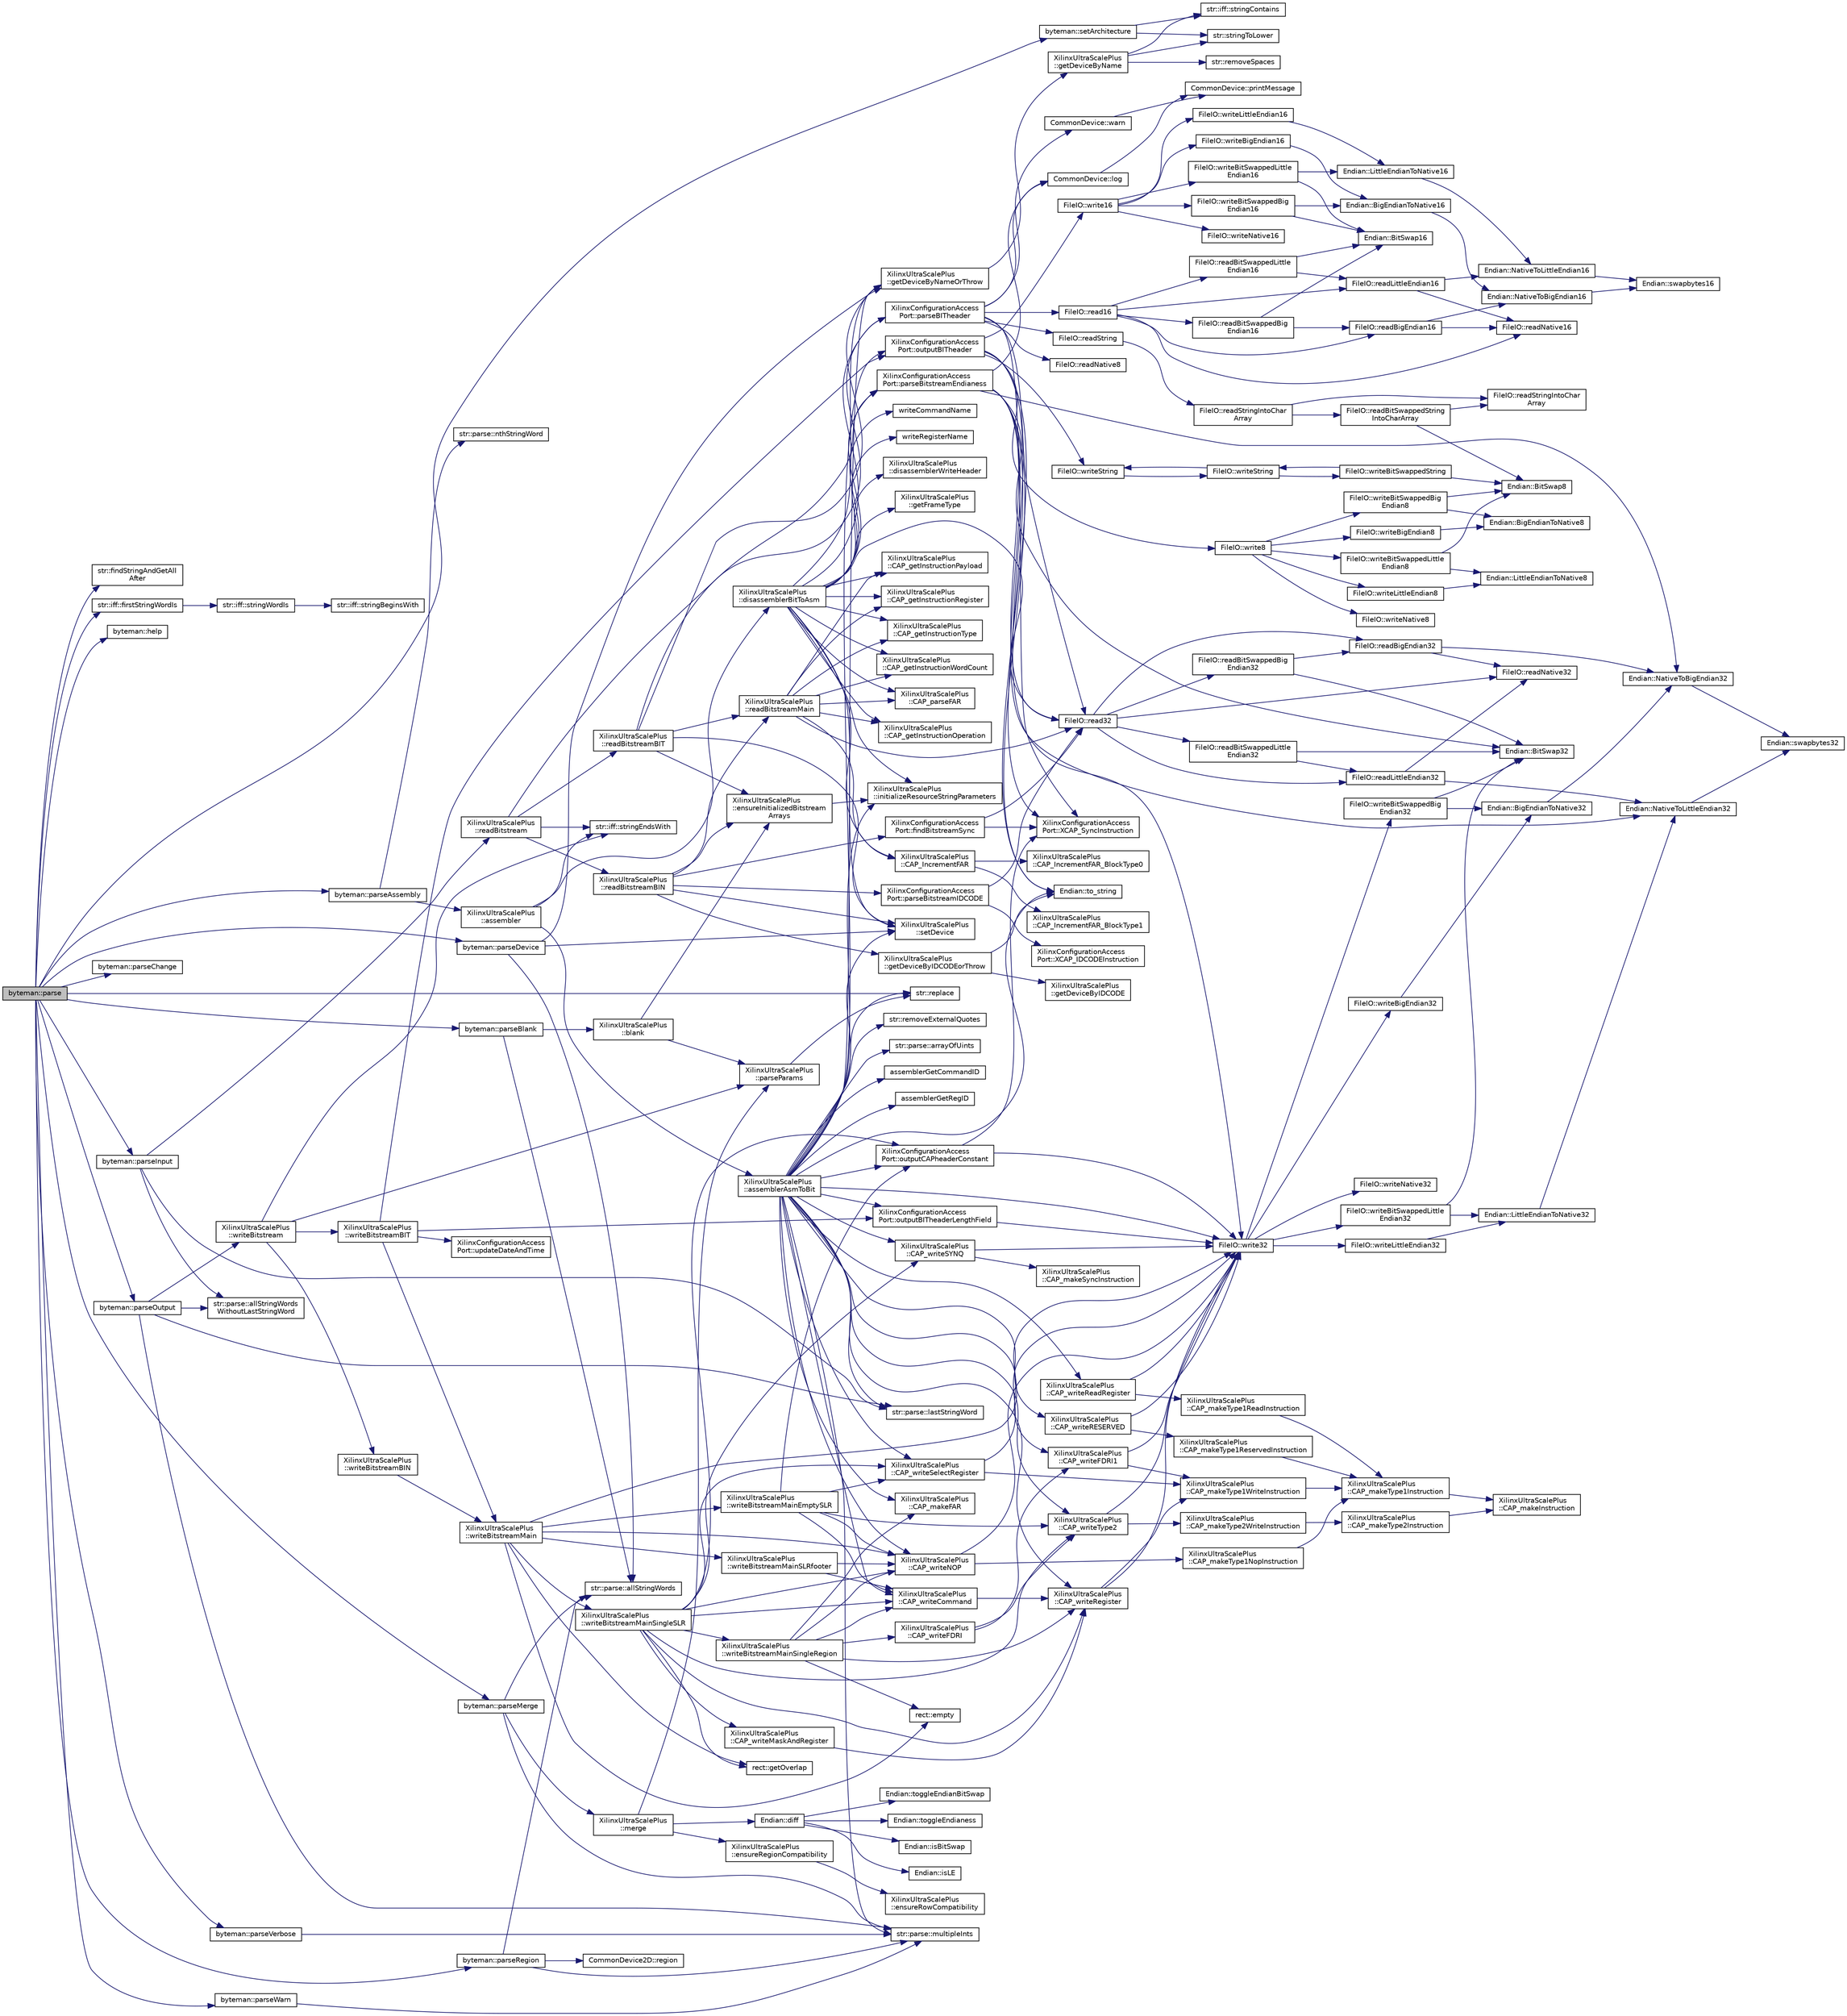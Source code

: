 digraph "byteman::parse"
{
 // INTERACTIVE_SVG=YES
 // LATEX_PDF_SIZE
  edge [fontname="Helvetica",fontsize="10",labelfontname="Helvetica",labelfontsize="10"];
  node [fontname="Helvetica",fontsize="10",shape=record];
  rankdir="LR";
  Node1 [label="byteman::parse",height=0.2,width=0.4,color="black", fillcolor="grey75", style="filled", fontcolor="black",tooltip=" "];
  Node1 -> Node2 [color="midnightblue",fontsize="10",style="solid",fontname="Helvetica"];
  Node2 [label="str::findStringAndGetAll\lAfter",height=0.2,width=0.4,color="black", fillcolor="white", style="filled",URL="$namespacestr.html#a664d127caf0e35994e01d38d9c0fc16c",tooltip="Finds string searchString inside checkedString and returns all to the right inside checkedString...."];
  Node1 -> Node3 [color="midnightblue",fontsize="10",style="solid",fontname="Helvetica"];
  Node3 [label="str::iff::firstStringWordIs",height=0.2,width=0.4,color="black", fillcolor="white", style="filled",URL="$namespacestr_1_1iff.html#a06c9e283ff14a39e32af47c1b1ca699b",tooltip="Returns true if string checkedString's first word matches fully any of strings nextString or restStri..."];
  Node3 -> Node4 [color="midnightblue",fontsize="10",style="solid",fontname="Helvetica"];
  Node4 [label="str::iff::stringWordIs",height=0.2,width=0.4,color="black", fillcolor="white", style="filled",URL="$namespacestr_1_1iff.html#ab3d5fdd04adcc9952bcf512260c06d8f",tooltip="Returns true if string checkedString matches fully any of strings nextString or restStrings."];
  Node4 -> Node5 [color="midnightblue",fontsize="10",style="solid",fontname="Helvetica"];
  Node5 [label="str::iff::stringBeginsWith",height=0.2,width=0.4,color="black", fillcolor="white", style="filled",URL="$namespacestr_1_1iff.html#a6d3613fc3d6e8d86b3041d6d225aa6b6",tooltip="Returns true if string checkedString's first characters match fully any of strings nextString or rest..."];
  Node1 -> Node6 [color="midnightblue",fontsize="10",style="solid",fontname="Helvetica"];
  Node6 [label="byteman::help",height=0.2,width=0.4,color="black", fillcolor="white", style="filled",URL="$classbyteman.html#aacff84465ee63b374e85acf9f5f96338",tooltip=" "];
  Node1 -> Node7 [color="midnightblue",fontsize="10",style="solid",fontname="Helvetica"];
  Node7 [label="byteman::parseAssembly",height=0.2,width=0.4,color="black", fillcolor="white", style="filled",URL="$classbyteman.html#a5e7f2e31d95626075a6ce22b54ecbbf8",tooltip=" "];
  Node7 -> Node8 [color="midnightblue",fontsize="10",style="solid",fontname="Helvetica"];
  Node8 [label="XilinxUltraScalePlus\l::assembler",height=0.2,width=0.4,color="black", fillcolor="white", style="filled",URL="$classXilinxUltraScalePlus.html#a53e5f6ec962f1f2a961f90b8b9e90e10",tooltip=" "];
  Node8 -> Node9 [color="midnightblue",fontsize="10",style="solid",fontname="Helvetica"];
  Node9 [label="XilinxUltraScalePlus\l::assemblerAsmToBit",height=0.2,width=0.4,color="black", fillcolor="white", style="filled",URL="$classXilinxUltraScalePlus.html#a058802c627c4177c6fd88ca079551207",tooltip=" "];
  Node9 -> Node10 [color="midnightblue",fontsize="10",style="solid",fontname="Helvetica"];
  Node10 [label="str::parse::arrayOfUints",height=0.2,width=0.4,color="black", fillcolor="white", style="filled",URL="$namespacestr_1_1parse.html#a48c24485efe37008aa232b54b4f8a402",tooltip="Removes all string words from a given string s and returns the parsed arrsize number of integers into..."];
  Node9 -> Node11 [color="midnightblue",fontsize="10",style="solid",fontname="Helvetica"];
  Node11 [label="assemblerGetCommandID",height=0.2,width=0.4,color="black", fillcolor="white", style="filled",URL="$XilinxUltraScalePlusAssembler_8cpp.html#ae8cc199e036d96825538352edaa749b4",tooltip=" "];
  Node9 -> Node12 [color="midnightblue",fontsize="10",style="solid",fontname="Helvetica"];
  Node12 [label="assemblerGetRegID",height=0.2,width=0.4,color="black", fillcolor="white", style="filled",URL="$XilinxUltraScalePlusAssembler_8cpp.html#aaabf03c45cd301e3ef34ca6f613801da",tooltip=" "];
  Node9 -> Node13 [color="midnightblue",fontsize="10",style="solid",fontname="Helvetica"];
  Node13 [label="XilinxUltraScalePlus\l::CAP_makeFAR",height=0.2,width=0.4,color="black", fillcolor="white", style="filled",URL="$classXilinxUltraScalePlus.html#a6b586b32bc3cf8db3f2e045e43616031",tooltip="Parse blockType, rowAddress, columnAddress, and minorAddress. Generate and return Frame Address Regis..."];
  Node9 -> Node14 [color="midnightblue",fontsize="10",style="solid",fontname="Helvetica"];
  Node14 [label="XilinxUltraScalePlus\l::CAP_writeCommand",height=0.2,width=0.4,color="black", fillcolor="white", style="filled",URL="$classXilinxUltraScalePlus.html#aea40ae16e356d3c14e6288d4c8eb105c",tooltip="Generate the encoding for writing a CAP command and write it to file ofstream."];
  Node14 -> Node15 [color="midnightblue",fontsize="10",style="solid",fontname="Helvetica"];
  Node15 [label="XilinxUltraScalePlus\l::CAP_writeRegister",height=0.2,width=0.4,color="black", fillcolor="white", style="filled",URL="$classXilinxUltraScalePlus.html#a24ae5ad716caec7390276bb39449658e",tooltip="Generate the encoding for writing a CAP register and write it to file ofstream."];
  Node15 -> Node16 [color="midnightblue",fontsize="10",style="solid",fontname="Helvetica"];
  Node16 [label="XilinxUltraScalePlus\l::CAP_makeType1WriteInstruction",height=0.2,width=0.4,color="black", fillcolor="white", style="filled",URL="$classXilinxUltraScalePlus.html#ab35a91fcdb182224b63bdffd57c3cc48",tooltip="Generate and return the encoding for a type 1 Write instruction."];
  Node16 -> Node17 [color="midnightblue",fontsize="10",style="solid",fontname="Helvetica"];
  Node17 [label="XilinxUltraScalePlus\l::CAP_makeType1Instruction",height=0.2,width=0.4,color="black", fillcolor="white", style="filled",URL="$classXilinxUltraScalePlus.html#a1d778781731c87486eebba98b97ef77b",tooltip="Generate and return the encoding for a type 1 instruction."];
  Node17 -> Node18 [color="midnightblue",fontsize="10",style="solid",fontname="Helvetica"];
  Node18 [label="XilinxUltraScalePlus\l::CAP_makeInstruction",height=0.2,width=0.4,color="black", fillcolor="white", style="filled",URL="$classXilinxUltraScalePlus.html#aa261ea6bf2b474d7aee3ab061853cd7e",tooltip="Generate and return the encoding for an instruction."];
  Node15 -> Node19 [color="midnightblue",fontsize="10",style="solid",fontname="Helvetica"];
  Node19 [label="FileIO::write32",height=0.2,width=0.4,color="black", fillcolor="white", style="filled",URL="$namespaceFileIO.html#a016934d3d8c167e7784f826b987cda3f",tooltip=" "];
  Node19 -> Node20 [color="midnightblue",fontsize="10",style="solid",fontname="Helvetica"];
  Node20 [label="FileIO::writeBigEndian32",height=0.2,width=0.4,color="black", fillcolor="white", style="filled",URL="$namespaceFileIO.html#a0b69d50fa3cb892a02baca2296f1c54d",tooltip=" "];
  Node20 -> Node21 [color="midnightblue",fontsize="10",style="solid",fontname="Helvetica"];
  Node21 [label="Endian::BigEndianToNative32",height=0.2,width=0.4,color="black", fillcolor="white", style="filled",URL="$namespaceEndian.html#a6a54530860ad8ec19facaaa26ae9a6ae",tooltip=" "];
  Node21 -> Node22 [color="midnightblue",fontsize="10",style="solid",fontname="Helvetica"];
  Node22 [label="Endian::NativeToBigEndian32",height=0.2,width=0.4,color="black", fillcolor="white", style="filled",URL="$namespaceEndian.html#a7cd80b2cb2ed674196a68549c8489f88",tooltip=" "];
  Node22 -> Node23 [color="midnightblue",fontsize="10",style="solid",fontname="Helvetica"];
  Node23 [label="Endian::swapbytes32",height=0.2,width=0.4,color="black", fillcolor="white", style="filled",URL="$namespaceEndian.html#a7c0178c39449483c29a1a305d0a73606",tooltip=" "];
  Node19 -> Node24 [color="midnightblue",fontsize="10",style="solid",fontname="Helvetica"];
  Node24 [label="FileIO::writeBitSwappedBig\lEndian32",height=0.2,width=0.4,color="black", fillcolor="white", style="filled",URL="$namespaceFileIO.html#af08039fd5e011e286b216b67140959ea",tooltip=" "];
  Node24 -> Node21 [color="midnightblue",fontsize="10",style="solid",fontname="Helvetica"];
  Node24 -> Node25 [color="midnightblue",fontsize="10",style="solid",fontname="Helvetica"];
  Node25 [label="Endian::BitSwap32",height=0.2,width=0.4,color="black", fillcolor="white", style="filled",URL="$namespaceEndian.html#abaf85e5d8d9641e35ffb4a5bcfc37f84",tooltip=" "];
  Node19 -> Node26 [color="midnightblue",fontsize="10",style="solid",fontname="Helvetica"];
  Node26 [label="FileIO::writeBitSwappedLittle\lEndian32",height=0.2,width=0.4,color="black", fillcolor="white", style="filled",URL="$namespaceFileIO.html#a60d14999a525e60b548765722c0cc49a",tooltip=" "];
  Node26 -> Node25 [color="midnightblue",fontsize="10",style="solid",fontname="Helvetica"];
  Node26 -> Node27 [color="midnightblue",fontsize="10",style="solid",fontname="Helvetica"];
  Node27 [label="Endian::LittleEndianToNative32",height=0.2,width=0.4,color="black", fillcolor="white", style="filled",URL="$namespaceEndian.html#aabd838029ed523d5280997f4ca10f859",tooltip=" "];
  Node27 -> Node28 [color="midnightblue",fontsize="10",style="solid",fontname="Helvetica"];
  Node28 [label="Endian::NativeToLittleEndian32",height=0.2,width=0.4,color="black", fillcolor="white", style="filled",URL="$namespaceEndian.html#a4ef36a4fee2f667cf8ac3f67017716bb",tooltip=" "];
  Node28 -> Node23 [color="midnightblue",fontsize="10",style="solid",fontname="Helvetica"];
  Node19 -> Node29 [color="midnightblue",fontsize="10",style="solid",fontname="Helvetica"];
  Node29 [label="FileIO::writeLittleEndian32",height=0.2,width=0.4,color="black", fillcolor="white", style="filled",URL="$namespaceFileIO.html#aaf3a57cefdd3a674741d9447c5fcf2a2",tooltip=" "];
  Node29 -> Node27 [color="midnightblue",fontsize="10",style="solid",fontname="Helvetica"];
  Node19 -> Node30 [color="midnightblue",fontsize="10",style="solid",fontname="Helvetica"];
  Node30 [label="FileIO::writeNative32",height=0.2,width=0.4,color="black", fillcolor="white", style="filled",URL="$namespaceFileIO.html#a8c0dbfd2ab8a248ca642203dc84bd2a4",tooltip=" "];
  Node9 -> Node31 [color="midnightblue",fontsize="10",style="solid",fontname="Helvetica"];
  Node31 [label="XilinxUltraScalePlus\l::CAP_writeFDRI1",height=0.2,width=0.4,color="black", fillcolor="white", style="filled",URL="$classXilinxUltraScalePlus.html#aede65ef4cccf0d77f0a9168382e73e29",tooltip="Generate and write only a type 1 FDRI command."];
  Node31 -> Node16 [color="midnightblue",fontsize="10",style="solid",fontname="Helvetica"];
  Node31 -> Node19 [color="midnightblue",fontsize="10",style="solid",fontname="Helvetica"];
  Node9 -> Node32 [color="midnightblue",fontsize="10",style="solid",fontname="Helvetica"];
  Node32 [label="XilinxUltraScalePlus\l::CAP_writeNOP",height=0.2,width=0.4,color="black", fillcolor="white", style="filled",URL="$classXilinxUltraScalePlus.html#afec424bf1fbe86abbc7a79d1bf14ac02",tooltip="Generate the encoding for NOP instructions and write them to file ofstream."];
  Node32 -> Node33 [color="midnightblue",fontsize="10",style="solid",fontname="Helvetica"];
  Node33 [label="XilinxUltraScalePlus\l::CAP_makeType1NopInstruction",height=0.2,width=0.4,color="black", fillcolor="white", style="filled",URL="$classXilinxUltraScalePlus.html#ac869f82966f5ba89cf943fc6b60b5271",tooltip="Generate and return the encoding for a type 1 NOP instruction."];
  Node33 -> Node17 [color="midnightblue",fontsize="10",style="solid",fontname="Helvetica"];
  Node32 -> Node19 [color="midnightblue",fontsize="10",style="solid",fontname="Helvetica"];
  Node9 -> Node34 [color="midnightblue",fontsize="10",style="solid",fontname="Helvetica"];
  Node34 [label="XilinxUltraScalePlus\l::CAP_writeReadRegister",height=0.2,width=0.4,color="black", fillcolor="white", style="filled",URL="$classXilinxUltraScalePlus.html#a7fa0aac97196eb1e909554ebc003a6ac",tooltip="Generate the encoding for reading a CAP register and write it to file ofstream."];
  Node34 -> Node35 [color="midnightblue",fontsize="10",style="solid",fontname="Helvetica"];
  Node35 [label="XilinxUltraScalePlus\l::CAP_makeType1ReadInstruction",height=0.2,width=0.4,color="black", fillcolor="white", style="filled",URL="$classXilinxUltraScalePlus.html#a5358b43a525ee01fde5a965f9e5b477e",tooltip="Generate and return the encoding for a type 1 Read instruction."];
  Node35 -> Node17 [color="midnightblue",fontsize="10",style="solid",fontname="Helvetica"];
  Node34 -> Node19 [color="midnightblue",fontsize="10",style="solid",fontname="Helvetica"];
  Node9 -> Node15 [color="midnightblue",fontsize="10",style="solid",fontname="Helvetica"];
  Node9 -> Node36 [color="midnightblue",fontsize="10",style="solid",fontname="Helvetica"];
  Node36 [label="XilinxUltraScalePlus\l::CAP_writeRESERVED",height=0.2,width=0.4,color="black", fillcolor="white", style="filled",URL="$classXilinxUltraScalePlus.html#a78c72b637aa224dd978c8d5f239595e5",tooltip="Generate the encoding for Reserved instructions and write them to file ofstream."];
  Node36 -> Node37 [color="midnightblue",fontsize="10",style="solid",fontname="Helvetica"];
  Node37 [label="XilinxUltraScalePlus\l::CAP_makeType1ReservedInstruction",height=0.2,width=0.4,color="black", fillcolor="white", style="filled",URL="$classXilinxUltraScalePlus.html#ac3f66ef125aacb8e1bd82a7e3254a61a",tooltip="Generate and return the encoding for a type 1 Reserved instruction."];
  Node37 -> Node17 [color="midnightblue",fontsize="10",style="solid",fontname="Helvetica"];
  Node36 -> Node19 [color="midnightblue",fontsize="10",style="solid",fontname="Helvetica"];
  Node9 -> Node38 [color="midnightblue",fontsize="10",style="solid",fontname="Helvetica"];
  Node38 [label="XilinxUltraScalePlus\l::CAP_writeSelectRegister",height=0.2,width=0.4,color="black", fillcolor="white", style="filled",URL="$classXilinxUltraScalePlus.html#abab7151e71f6b02cc8503afd0b782c7f",tooltip="Generate the encoding for \"selecting\" a CAP register and write it to file ofstream."];
  Node38 -> Node16 [color="midnightblue",fontsize="10",style="solid",fontname="Helvetica"];
  Node38 -> Node19 [color="midnightblue",fontsize="10",style="solid",fontname="Helvetica"];
  Node9 -> Node39 [color="midnightblue",fontsize="10",style="solid",fontname="Helvetica"];
  Node39 [label="XilinxUltraScalePlus\l::CAP_writeSYNQ",height=0.2,width=0.4,color="black", fillcolor="white", style="filled",URL="$classXilinxUltraScalePlus.html#a9e754688dc5cdd057f6ee9f7dc4af686",tooltip="Generate and write an SYNQ command."];
  Node39 -> Node40 [color="midnightblue",fontsize="10",style="solid",fontname="Helvetica"];
  Node40 [label="XilinxUltraScalePlus\l::CAP_makeSyncInstruction",height=0.2,width=0.4,color="black", fillcolor="white", style="filled",URL="$classXilinxUltraScalePlus.html#a2dfd745d78c94ac09b5f9a0c71aec113",tooltip="Generate and return the encoding for a SYNC instruction."];
  Node39 -> Node19 [color="midnightblue",fontsize="10",style="solid",fontname="Helvetica"];
  Node9 -> Node41 [color="midnightblue",fontsize="10",style="solid",fontname="Helvetica"];
  Node41 [label="XilinxUltraScalePlus\l::CAP_writeType2",height=0.2,width=0.4,color="black", fillcolor="white", style="filled",URL="$classXilinxUltraScalePlus.html#a8bd7c590797b1437a2b64ed84a13c966",tooltip="Generate and write only a type 2 FDRI command."];
  Node41 -> Node42 [color="midnightblue",fontsize="10",style="solid",fontname="Helvetica"];
  Node42 [label="XilinxUltraScalePlus\l::CAP_makeType2WriteInstruction",height=0.2,width=0.4,color="black", fillcolor="white", style="filled",URL="$classXilinxUltraScalePlus.html#a578b4cc28609c881a39fa2776985747a",tooltip="Generate and return the encoding for a type 2 Write instruction."];
  Node42 -> Node43 [color="midnightblue",fontsize="10",style="solid",fontname="Helvetica"];
  Node43 [label="XilinxUltraScalePlus\l::CAP_makeType2Instruction",height=0.2,width=0.4,color="black", fillcolor="white", style="filled",URL="$classXilinxUltraScalePlus.html#a133eb8583c8cd45a9210ab9b61362623",tooltip="Generate and return the encoding for a type 2 instruction."];
  Node43 -> Node18 [color="midnightblue",fontsize="10",style="solid",fontname="Helvetica"];
  Node41 -> Node19 [color="midnightblue",fontsize="10",style="solid",fontname="Helvetica"];
  Node9 -> Node44 [color="midnightblue",fontsize="10",style="solid",fontname="Helvetica"];
  Node44 [label="XilinxUltraScalePlus\l::getDeviceByNameOrThrow",height=0.2,width=0.4,color="black", fillcolor="white", style="filled",URL="$classXilinxUltraScalePlus.html#aa7161a5191cf43caf46263dbc82a45ef",tooltip=" "];
  Node44 -> Node45 [color="midnightblue",fontsize="10",style="solid",fontname="Helvetica"];
  Node45 [label="XilinxUltraScalePlus\l::getDeviceByName",height=0.2,width=0.4,color="black", fillcolor="white", style="filled",URL="$classXilinxUltraScalePlus.html#aff5435669bcff7d1a37611e13d32a3f4",tooltip=" "];
  Node45 -> Node46 [color="midnightblue",fontsize="10",style="solid",fontname="Helvetica"];
  Node46 [label="str::removeSpaces",height=0.2,width=0.4,color="black", fillcolor="white", style="filled",URL="$namespacestr.html#ac4f5b41b8703cf37f9eb80813b0d01cc",tooltip="Removes all space chars of str returns the resulting string."];
  Node45 -> Node47 [color="midnightblue",fontsize="10",style="solid",fontname="Helvetica"];
  Node47 [label="str::iff::stringContains",height=0.2,width=0.4,color="black", fillcolor="white", style="filled",URL="$namespacestr_1_1iff.html#a1f19550a10f93dcfadd366fedf6bec90",tooltip="Returns false. End of recursion for template."];
  Node45 -> Node48 [color="midnightblue",fontsize="10",style="solid",fontname="Helvetica"];
  Node48 [label="str::stringToLower",height=0.2,width=0.4,color="black", fillcolor="white", style="filled",URL="$namespacestr.html#a105c2a28a97e18e146cd18c000d2ecf5",tooltip="Replaces all uppercase characters in str with lowercase and returns the resulting string."];
  Node9 -> Node49 [color="midnightblue",fontsize="10",style="solid",fontname="Helvetica"];
  Node49 [label="XilinxUltraScalePlus\l::initializeResourceStringParameters",height=0.2,width=0.4,color="black", fillcolor="white", style="filled",URL="$classXilinxUltraScalePlus.html#ac32e568fe37e12bfc1509b4d690528b6",tooltip=" "];
  Node9 -> Node50 [color="midnightblue",fontsize="10",style="solid",fontname="Helvetica"];
  Node50 [label="str::parse::lastStringWord",height=0.2,width=0.4,color="black", fillcolor="white", style="filled",URL="$namespacestr_1_1parse.html#a518e4e06532584a6856409eaf9872922",tooltip="Parses a string s, removes all integers and returns the last of all string words."];
  Node9 -> Node51 [color="midnightblue",fontsize="10",style="solid",fontname="Helvetica"];
  Node51 [label="str::parse::multipleInts",height=0.2,width=0.4,color="black", fillcolor="white", style="filled",URL="$namespacestr_1_1parse.html#a9f14cc7345a3fc0591a6afaf8033e6d1",tooltip=" "];
  Node9 -> Node52 [color="midnightblue",fontsize="10",style="solid",fontname="Helvetica"];
  Node52 [label="XilinxConfigurationAccess\lPort::outputBITheader",height=0.2,width=0.4,color="black", fillcolor="white", style="filled",URL="$classXilinxConfigurationAccessPort.html#a80c8f1b9404adad15c0eb26612e0f028",tooltip=" "];
  Node52 -> Node53 [color="midnightblue",fontsize="10",style="solid",fontname="Helvetica"];
  Node53 [label="Endian::to_string",height=0.2,width=0.4,color="black", fillcolor="white", style="filled",URL="$namespaceEndian.html#a8ec188b346b1ec0ff9004c53dab82053",tooltip=" "];
  Node52 -> Node54 [color="midnightblue",fontsize="10",style="solid",fontname="Helvetica"];
  Node54 [label="FileIO::write16",height=0.2,width=0.4,color="black", fillcolor="white", style="filled",URL="$namespaceFileIO.html#af1f2fd16a042a61fb659f8b4ffa33055",tooltip=" "];
  Node54 -> Node55 [color="midnightblue",fontsize="10",style="solid",fontname="Helvetica"];
  Node55 [label="FileIO::writeBigEndian16",height=0.2,width=0.4,color="black", fillcolor="white", style="filled",URL="$namespaceFileIO.html#aebd151d7c49816539cdf5bc4810e16eb",tooltip=" "];
  Node55 -> Node56 [color="midnightblue",fontsize="10",style="solid",fontname="Helvetica"];
  Node56 [label="Endian::BigEndianToNative16",height=0.2,width=0.4,color="black", fillcolor="white", style="filled",URL="$namespaceEndian.html#afb674eed3d17c61f0d99ecb1b2737ad5",tooltip=" "];
  Node56 -> Node57 [color="midnightblue",fontsize="10",style="solid",fontname="Helvetica"];
  Node57 [label="Endian::NativeToBigEndian16",height=0.2,width=0.4,color="black", fillcolor="white", style="filled",URL="$namespaceEndian.html#a93717d389cf7fd2e4c837599124ac67d",tooltip=" "];
  Node57 -> Node58 [color="midnightblue",fontsize="10",style="solid",fontname="Helvetica"];
  Node58 [label="Endian::swapbytes16",height=0.2,width=0.4,color="black", fillcolor="white", style="filled",URL="$namespaceEndian.html#a374ca218715c0e791eb073a14a66647f",tooltip=" "];
  Node54 -> Node59 [color="midnightblue",fontsize="10",style="solid",fontname="Helvetica"];
  Node59 [label="FileIO::writeBitSwappedBig\lEndian16",height=0.2,width=0.4,color="black", fillcolor="white", style="filled",URL="$namespaceFileIO.html#ab9ba90afc8f12d350f74a0c8bdc6b579",tooltip=" "];
  Node59 -> Node56 [color="midnightblue",fontsize="10",style="solid",fontname="Helvetica"];
  Node59 -> Node60 [color="midnightblue",fontsize="10",style="solid",fontname="Helvetica"];
  Node60 [label="Endian::BitSwap16",height=0.2,width=0.4,color="black", fillcolor="white", style="filled",URL="$namespaceEndian.html#a299b13501873eba82fbb3df182a26414",tooltip=" "];
  Node54 -> Node61 [color="midnightblue",fontsize="10",style="solid",fontname="Helvetica"];
  Node61 [label="FileIO::writeBitSwappedLittle\lEndian16",height=0.2,width=0.4,color="black", fillcolor="white", style="filled",URL="$namespaceFileIO.html#ac8d0bf27e959dcb5ff6dc46f4a084f35",tooltip=" "];
  Node61 -> Node60 [color="midnightblue",fontsize="10",style="solid",fontname="Helvetica"];
  Node61 -> Node62 [color="midnightblue",fontsize="10",style="solid",fontname="Helvetica"];
  Node62 [label="Endian::LittleEndianToNative16",height=0.2,width=0.4,color="black", fillcolor="white", style="filled",URL="$namespaceEndian.html#ae5a1794961e4b010f98402e353502c23",tooltip=" "];
  Node62 -> Node63 [color="midnightblue",fontsize="10",style="solid",fontname="Helvetica"];
  Node63 [label="Endian::NativeToLittleEndian16",height=0.2,width=0.4,color="black", fillcolor="white", style="filled",URL="$namespaceEndian.html#a4a6b9949494c8d1e6bf260513542fc79",tooltip=" "];
  Node63 -> Node58 [color="midnightblue",fontsize="10",style="solid",fontname="Helvetica"];
  Node54 -> Node64 [color="midnightblue",fontsize="10",style="solid",fontname="Helvetica"];
  Node64 [label="FileIO::writeLittleEndian16",height=0.2,width=0.4,color="black", fillcolor="white", style="filled",URL="$namespaceFileIO.html#affd7f11b68ed7b5c0a65d5b1e5703492",tooltip=" "];
  Node64 -> Node62 [color="midnightblue",fontsize="10",style="solid",fontname="Helvetica"];
  Node54 -> Node65 [color="midnightblue",fontsize="10",style="solid",fontname="Helvetica"];
  Node65 [label="FileIO::writeNative16",height=0.2,width=0.4,color="black", fillcolor="white", style="filled",URL="$namespaceFileIO.html#ad8e75b6c4bdcf4df31b0bf5513f0a42b",tooltip=" "];
  Node52 -> Node19 [color="midnightblue",fontsize="10",style="solid",fontname="Helvetica"];
  Node52 -> Node66 [color="midnightblue",fontsize="10",style="solid",fontname="Helvetica"];
  Node66 [label="FileIO::write8",height=0.2,width=0.4,color="black", fillcolor="white", style="filled",URL="$namespaceFileIO.html#a20a00cf946aecd26e3a65b95ea0f7f60",tooltip=" "];
  Node66 -> Node67 [color="midnightblue",fontsize="10",style="solid",fontname="Helvetica"];
  Node67 [label="FileIO::writeBigEndian8",height=0.2,width=0.4,color="black", fillcolor="white", style="filled",URL="$namespaceFileIO.html#ace27e8bf091c04daa573cf803e609311",tooltip=" "];
  Node67 -> Node68 [color="midnightblue",fontsize="10",style="solid",fontname="Helvetica"];
  Node68 [label="Endian::BigEndianToNative8",height=0.2,width=0.4,color="black", fillcolor="white", style="filled",URL="$namespaceEndian.html#a1b015d819713390c25d87cc03f75be8f",tooltip=" "];
  Node66 -> Node69 [color="midnightblue",fontsize="10",style="solid",fontname="Helvetica"];
  Node69 [label="FileIO::writeBitSwappedBig\lEndian8",height=0.2,width=0.4,color="black", fillcolor="white", style="filled",URL="$namespaceFileIO.html#a197b48d6f4ff8c29bef92be77150612c",tooltip=" "];
  Node69 -> Node68 [color="midnightblue",fontsize="10",style="solid",fontname="Helvetica"];
  Node69 -> Node70 [color="midnightblue",fontsize="10",style="solid",fontname="Helvetica"];
  Node70 [label="Endian::BitSwap8",height=0.2,width=0.4,color="black", fillcolor="white", style="filled",URL="$namespaceEndian.html#a36a7e410427efdc262d2d4c93fb80561",tooltip=" "];
  Node66 -> Node71 [color="midnightblue",fontsize="10",style="solid",fontname="Helvetica"];
  Node71 [label="FileIO::writeBitSwappedLittle\lEndian8",height=0.2,width=0.4,color="black", fillcolor="white", style="filled",URL="$namespaceFileIO.html#ad920e62a7bbafa7d5ba065b5e1f0fab7",tooltip=" "];
  Node71 -> Node70 [color="midnightblue",fontsize="10",style="solid",fontname="Helvetica"];
  Node71 -> Node72 [color="midnightblue",fontsize="10",style="solid",fontname="Helvetica"];
  Node72 [label="Endian::LittleEndianToNative8",height=0.2,width=0.4,color="black", fillcolor="white", style="filled",URL="$namespaceEndian.html#a3e240c93c1ff33708295c8d92b0ebe92",tooltip=" "];
  Node66 -> Node73 [color="midnightblue",fontsize="10",style="solid",fontname="Helvetica"];
  Node73 [label="FileIO::writeLittleEndian8",height=0.2,width=0.4,color="black", fillcolor="white", style="filled",URL="$namespaceFileIO.html#a9e2948acf480edba90b44e53ab9b3bdf",tooltip=" "];
  Node73 -> Node72 [color="midnightblue",fontsize="10",style="solid",fontname="Helvetica"];
  Node66 -> Node74 [color="midnightblue",fontsize="10",style="solid",fontname="Helvetica"];
  Node74 [label="FileIO::writeNative8",height=0.2,width=0.4,color="black", fillcolor="white", style="filled",URL="$namespaceFileIO.html#aa760d33a91428f38b62a647ed615160e",tooltip=" "];
  Node52 -> Node75 [color="midnightblue",fontsize="10",style="solid",fontname="Helvetica"];
  Node75 [label="FileIO::writeString",height=0.2,width=0.4,color="black", fillcolor="white", style="filled",URL="$namespaceFileIO.html#af3354ec506fedaa1272ca02c6da08cd0",tooltip=" "];
  Node75 -> Node76 [color="midnightblue",fontsize="10",style="solid",fontname="Helvetica"];
  Node76 [label="FileIO::writeString",height=0.2,width=0.4,color="black", fillcolor="white", style="filled",URL="$namespaceFileIO.html#a32ca63187b58b8cc78338fa631d50778",tooltip=" "];
  Node76 -> Node77 [color="midnightblue",fontsize="10",style="solid",fontname="Helvetica"];
  Node77 [label="FileIO::writeBitSwappedString",height=0.2,width=0.4,color="black", fillcolor="white", style="filled",URL="$namespaceFileIO.html#aaf4f6a73076432b1faddd4d63f0b0c86",tooltip=" "];
  Node77 -> Node70 [color="midnightblue",fontsize="10",style="solid",fontname="Helvetica"];
  Node77 -> Node76 [color="midnightblue",fontsize="10",style="solid",fontname="Helvetica"];
  Node76 -> Node75 [color="midnightblue",fontsize="10",style="solid",fontname="Helvetica"];
  Node9 -> Node78 [color="midnightblue",fontsize="10",style="solid",fontname="Helvetica"];
  Node78 [label="XilinxConfigurationAccess\lPort::outputBITheaderLengthField",height=0.2,width=0.4,color="black", fillcolor="white", style="filled",URL="$classXilinxConfigurationAccessPort.html#ad3da926b34bed81d4a0813743f11c3f6",tooltip=" "];
  Node78 -> Node19 [color="midnightblue",fontsize="10",style="solid",fontname="Helvetica"];
  Node9 -> Node79 [color="midnightblue",fontsize="10",style="solid",fontname="Helvetica"];
  Node79 [label="XilinxConfigurationAccess\lPort::outputCAPheaderConstant",height=0.2,width=0.4,color="black", fillcolor="white", style="filled",URL="$classXilinxConfigurationAccessPort.html#a64029ac1ea70312a6a2deee735fe4018",tooltip=" "];
  Node79 -> Node19 [color="midnightblue",fontsize="10",style="solid",fontname="Helvetica"];
  Node79 -> Node80 [color="midnightblue",fontsize="10",style="solid",fontname="Helvetica"];
  Node80 [label="XilinxConfigurationAccess\lPort::XCAP_SyncInstruction",height=0.2,width=0.4,color="black", fillcolor="white", style="filled",URL="$classXilinxConfigurationAccessPort.html#a9ae26bf52a66b293798e560febf9db77",tooltip=" "];
  Node9 -> Node81 [color="midnightblue",fontsize="10",style="solid",fontname="Helvetica"];
  Node81 [label="str::removeExternalQuotes",height=0.2,width=0.4,color="black", fillcolor="white", style="filled",URL="$namespacestr.html#abbe31eb69bc1b10fa3c78fab4f0dee4f",tooltip="Removes double quotes from start and end of string str and returns the resulting string."];
  Node9 -> Node82 [color="midnightblue",fontsize="10",style="solid",fontname="Helvetica"];
  Node82 [label="str::replace",height=0.2,width=0.4,color="black", fillcolor="white", style="filled",URL="$namespacestr.html#ac23568893d7dd0123ecfc9105c9f3a69",tooltip="Replaces all instances of oldChar in string str with newChar and returns the resulting string."];
  Node9 -> Node83 [color="midnightblue",fontsize="10",style="solid",fontname="Helvetica"];
  Node83 [label="XilinxUltraScalePlus\l::setDevice",height=0.2,width=0.4,color="black", fillcolor="white", style="filled",URL="$classXilinxUltraScalePlus.html#a762297dd90b02efcbb4a4aa0274dd34b",tooltip=" "];
  Node9 -> Node53 [color="midnightblue",fontsize="10",style="solid",fontname="Helvetica"];
  Node9 -> Node19 [color="midnightblue",fontsize="10",style="solid",fontname="Helvetica"];
  Node8 -> Node84 [color="midnightblue",fontsize="10",style="solid",fontname="Helvetica"];
  Node84 [label="XilinxUltraScalePlus\l::disassemblerBitToAsm",height=0.2,width=0.4,color="black", fillcolor="white", style="filled",URL="$classXilinxUltraScalePlus.html#a54f9af4b6723a99c0b9e8e9c9b424d00",tooltip=" "];
  Node84 -> Node85 [color="midnightblue",fontsize="10",style="solid",fontname="Helvetica"];
  Node85 [label="XilinxUltraScalePlus\l::CAP_getInstructionOperation",height=0.2,width=0.4,color="black", fillcolor="white", style="filled",URL="$classXilinxUltraScalePlus.html#a258888ed1c5edbce1275936415a5c29f",tooltip="Parses and returns instruction operation. Most XUS+ instructions will NOP or write."];
  Node84 -> Node86 [color="midnightblue",fontsize="10",style="solid",fontname="Helvetica"];
  Node86 [label="XilinxUltraScalePlus\l::CAP_getInstructionPayload",height=0.2,width=0.4,color="black", fillcolor="white", style="filled",URL="$classXilinxUltraScalePlus.html#ab2af5caca239d35640afb7710c9d4f84",tooltip="Parses and returns instruction payload. This is the immediate value after instruction type and operat..."];
  Node84 -> Node87 [color="midnightblue",fontsize="10",style="solid",fontname="Helvetica"];
  Node87 [label="XilinxUltraScalePlus\l::CAP_getInstructionRegister",height=0.2,width=0.4,color="black", fillcolor="white", style="filled",URL="$classXilinxUltraScalePlus.html#ac3f739f52da58e0b31d85125829ec9e6",tooltip="Parses and returns instruction register. This is the register being addressed if the instruction is o..."];
  Node84 -> Node88 [color="midnightblue",fontsize="10",style="solid",fontname="Helvetica"];
  Node88 [label="XilinxUltraScalePlus\l::CAP_getInstructionType",height=0.2,width=0.4,color="black", fillcolor="white", style="filled",URL="$classXilinxUltraScalePlus.html#a8afd898c91c6b76582f09156a0137252",tooltip="Parses and returns instruction type. Valid XUS+ instructions will be of types 1 and 2."];
  Node84 -> Node89 [color="midnightblue",fontsize="10",style="solid",fontname="Helvetica"];
  Node89 [label="XilinxUltraScalePlus\l::CAP_getInstructionWordCount",height=0.2,width=0.4,color="black", fillcolor="white", style="filled",URL="$classXilinxUltraScalePlus.html#afcc191bd2a2c3fc77ce9ec3de7a5bca4",tooltip="Parses and returns instruction word count. This is the number of words to be read/written if the inst..."];
  Node84 -> Node90 [color="midnightblue",fontsize="10",style="solid",fontname="Helvetica"];
  Node90 [label="XilinxUltraScalePlus\l::CAP_IncrementFAR",height=0.2,width=0.4,color="black", fillcolor="white", style="filled",URL="$classXilinxUltraScalePlus.html#aabe6e9f72184d9bcdb7577ac34d23578",tooltip="Modifies the references blockType, rowAddress, columnAddress, and minorAddress to increment FAR addre..."];
  Node90 -> Node91 [color="midnightblue",fontsize="10",style="solid",fontname="Helvetica"];
  Node91 [label="XilinxUltraScalePlus\l::CAP_IncrementFAR_BlockType0",height=0.2,width=0.4,color="black", fillcolor="white", style="filled",URL="$classXilinxUltraScalePlus.html#a1de9b4e73ca53726b0a2335c4a912959",tooltip="Modifies the references blockType, rowAddress, columnAddress, and minorAddress to increment FAR addre..."];
  Node90 -> Node92 [color="midnightblue",fontsize="10",style="solid",fontname="Helvetica"];
  Node92 [label="XilinxUltraScalePlus\l::CAP_IncrementFAR_BlockType1",height=0.2,width=0.4,color="black", fillcolor="white", style="filled",URL="$classXilinxUltraScalePlus.html#a070e9606852dd9476d7533157eb07e54",tooltip="Modifies the references blockType, rowAddress, columnAddress, and minorAddress to increment FAR addre..."];
  Node84 -> Node93 [color="midnightblue",fontsize="10",style="solid",fontname="Helvetica"];
  Node93 [label="XilinxUltraScalePlus\l::CAP_parseFAR",height=0.2,width=0.4,color="black", fillcolor="white", style="filled",URL="$classXilinxUltraScalePlus.html#a41444107d2934ee665cdef4572be6786",tooltip="Parse the Frame Address Register farValue into referenced blockType, rowAddress, columnAddress,..."];
  Node84 -> Node94 [color="midnightblue",fontsize="10",style="solid",fontname="Helvetica"];
  Node94 [label="XilinxUltraScalePlus\l::disassemblerWriteHeader",height=0.2,width=0.4,color="black", fillcolor="white", style="filled",URL="$classXilinxUltraScalePlus.html#ae0a45232482c635ab06e413cdcac3854",tooltip=" "];
  Node84 -> Node44 [color="midnightblue",fontsize="10",style="solid",fontname="Helvetica"];
  Node84 -> Node95 [color="midnightblue",fontsize="10",style="solid",fontname="Helvetica"];
  Node95 [label="XilinxUltraScalePlus\l::getFrameType",height=0.2,width=0.4,color="black", fillcolor="white", style="filled",URL="$classXilinxUltraScalePlus.html#afc958d093237ae1d55ced73df2153c36",tooltip=" "];
  Node84 -> Node49 [color="midnightblue",fontsize="10",style="solid",fontname="Helvetica"];
  Node84 -> Node96 [color="midnightblue",fontsize="10",style="solid",fontname="Helvetica"];
  Node96 [label="XilinxConfigurationAccess\lPort::parseBITheader",height=0.2,width=0.4,color="black", fillcolor="white", style="filled",URL="$classXilinxConfigurationAccessPort.html#a0eb1cd9757987010e6879268ae412b4e",tooltip=" "];
  Node96 -> Node97 [color="midnightblue",fontsize="10",style="solid",fontname="Helvetica"];
  Node97 [label="CommonDevice::log",height=0.2,width=0.4,color="black", fillcolor="white", style="filled",URL="$classCommonDevice.html#aa42337dfb4b5ff34a063c2145ab87478",tooltip=" "];
  Node97 -> Node98 [color="midnightblue",fontsize="10",style="solid",fontname="Helvetica"];
  Node98 [label="CommonDevice::printMessage",height=0.2,width=0.4,color="black", fillcolor="white", style="filled",URL="$classCommonDevice.html#af047ea6fd9b60bae9fcc94a7d8859657",tooltip=" "];
  Node96 -> Node99 [color="midnightblue",fontsize="10",style="solid",fontname="Helvetica"];
  Node99 [label="FileIO::read16",height=0.2,width=0.4,color="black", fillcolor="white", style="filled",URL="$namespaceFileIO.html#a48ad27e27400610acdcfbec9a2143b18",tooltip=" "];
  Node99 -> Node100 [color="midnightblue",fontsize="10",style="solid",fontname="Helvetica"];
  Node100 [label="FileIO::readBigEndian16",height=0.2,width=0.4,color="black", fillcolor="white", style="filled",URL="$namespaceFileIO.html#a085994f39dbf647129a14e7b0c3e8051",tooltip=" "];
  Node100 -> Node57 [color="midnightblue",fontsize="10",style="solid",fontname="Helvetica"];
  Node100 -> Node101 [color="midnightblue",fontsize="10",style="solid",fontname="Helvetica"];
  Node101 [label="FileIO::readNative16",height=0.2,width=0.4,color="black", fillcolor="white", style="filled",URL="$namespaceFileIO.html#adc737b05c8f0ac44e5034835c6cf836c",tooltip=" "];
  Node99 -> Node102 [color="midnightblue",fontsize="10",style="solid",fontname="Helvetica"];
  Node102 [label="FileIO::readBitSwappedBig\lEndian16",height=0.2,width=0.4,color="black", fillcolor="white", style="filled",URL="$namespaceFileIO.html#a7ff728cecb8bbf042b408a8d5bb4f003",tooltip=" "];
  Node102 -> Node60 [color="midnightblue",fontsize="10",style="solid",fontname="Helvetica"];
  Node102 -> Node100 [color="midnightblue",fontsize="10",style="solid",fontname="Helvetica"];
  Node99 -> Node103 [color="midnightblue",fontsize="10",style="solid",fontname="Helvetica"];
  Node103 [label="FileIO::readBitSwappedLittle\lEndian16",height=0.2,width=0.4,color="black", fillcolor="white", style="filled",URL="$namespaceFileIO.html#ad7317fb7deef65dddb8b12103fde926f",tooltip=" "];
  Node103 -> Node60 [color="midnightblue",fontsize="10",style="solid",fontname="Helvetica"];
  Node103 -> Node104 [color="midnightblue",fontsize="10",style="solid",fontname="Helvetica"];
  Node104 [label="FileIO::readLittleEndian16",height=0.2,width=0.4,color="black", fillcolor="white", style="filled",URL="$namespaceFileIO.html#a80c5593d0aec390026ffc092f36aa1a0",tooltip=" "];
  Node104 -> Node63 [color="midnightblue",fontsize="10",style="solid",fontname="Helvetica"];
  Node104 -> Node101 [color="midnightblue",fontsize="10",style="solid",fontname="Helvetica"];
  Node99 -> Node104 [color="midnightblue",fontsize="10",style="solid",fontname="Helvetica"];
  Node99 -> Node101 [color="midnightblue",fontsize="10",style="solid",fontname="Helvetica"];
  Node96 -> Node105 [color="midnightblue",fontsize="10",style="solid",fontname="Helvetica"];
  Node105 [label="FileIO::read32",height=0.2,width=0.4,color="black", fillcolor="white", style="filled",URL="$namespaceFileIO.html#a20ef39a2e52da1b679e3224ab5129cbc",tooltip=" "];
  Node105 -> Node106 [color="midnightblue",fontsize="10",style="solid",fontname="Helvetica"];
  Node106 [label="FileIO::readBigEndian32",height=0.2,width=0.4,color="black", fillcolor="white", style="filled",URL="$namespaceFileIO.html#a5094057ac3e48a146c33a8bddeaae60f",tooltip=" "];
  Node106 -> Node22 [color="midnightblue",fontsize="10",style="solid",fontname="Helvetica"];
  Node106 -> Node107 [color="midnightblue",fontsize="10",style="solid",fontname="Helvetica"];
  Node107 [label="FileIO::readNative32",height=0.2,width=0.4,color="black", fillcolor="white", style="filled",URL="$namespaceFileIO.html#ab253c19d57dd469687a36fe5b097eb34",tooltip=" "];
  Node105 -> Node108 [color="midnightblue",fontsize="10",style="solid",fontname="Helvetica"];
  Node108 [label="FileIO::readBitSwappedBig\lEndian32",height=0.2,width=0.4,color="black", fillcolor="white", style="filled",URL="$namespaceFileIO.html#a5f45a6b86516466bf524cb04b333eade",tooltip=" "];
  Node108 -> Node25 [color="midnightblue",fontsize="10",style="solid",fontname="Helvetica"];
  Node108 -> Node106 [color="midnightblue",fontsize="10",style="solid",fontname="Helvetica"];
  Node105 -> Node109 [color="midnightblue",fontsize="10",style="solid",fontname="Helvetica"];
  Node109 [label="FileIO::readBitSwappedLittle\lEndian32",height=0.2,width=0.4,color="black", fillcolor="white", style="filled",URL="$namespaceFileIO.html#a2fd6138a1888683dec937c2f97c24972",tooltip=" "];
  Node109 -> Node25 [color="midnightblue",fontsize="10",style="solid",fontname="Helvetica"];
  Node109 -> Node110 [color="midnightblue",fontsize="10",style="solid",fontname="Helvetica"];
  Node110 [label="FileIO::readLittleEndian32",height=0.2,width=0.4,color="black", fillcolor="white", style="filled",URL="$namespaceFileIO.html#a993f428d792c535bc6455ac6e4eb0e26",tooltip=" "];
  Node110 -> Node28 [color="midnightblue",fontsize="10",style="solid",fontname="Helvetica"];
  Node110 -> Node107 [color="midnightblue",fontsize="10",style="solid",fontname="Helvetica"];
  Node105 -> Node110 [color="midnightblue",fontsize="10",style="solid",fontname="Helvetica"];
  Node105 -> Node107 [color="midnightblue",fontsize="10",style="solid",fontname="Helvetica"];
  Node96 -> Node111 [color="midnightblue",fontsize="10",style="solid",fontname="Helvetica"];
  Node111 [label="FileIO::readNative8",height=0.2,width=0.4,color="black", fillcolor="white", style="filled",URL="$namespaceFileIO.html#ae6d460c7fbb05e4104490c4ee18f7d84",tooltip=" "];
  Node96 -> Node112 [color="midnightblue",fontsize="10",style="solid",fontname="Helvetica"];
  Node112 [label="FileIO::readString",height=0.2,width=0.4,color="black", fillcolor="white", style="filled",URL="$namespaceFileIO.html#ad41f7dbc9c1ed8a51accfadf6c8fc978",tooltip=" "];
  Node112 -> Node113 [color="midnightblue",fontsize="10",style="solid",fontname="Helvetica"];
  Node113 [label="FileIO::readStringIntoChar\lArray",height=0.2,width=0.4,color="black", fillcolor="white", style="filled",URL="$namespaceFileIO.html#aca7000ffc79f3e2dc9ab247611ce146b",tooltip=" "];
  Node113 -> Node114 [color="midnightblue",fontsize="10",style="solid",fontname="Helvetica"];
  Node114 [label="FileIO::readBitSwappedString\lIntoCharArray",height=0.2,width=0.4,color="black", fillcolor="white", style="filled",URL="$namespaceFileIO.html#a4378c85d423dceeae5c5a3456a3b2e0a",tooltip=" "];
  Node114 -> Node70 [color="midnightblue",fontsize="10",style="solid",fontname="Helvetica"];
  Node114 -> Node115 [color="midnightblue",fontsize="10",style="solid",fontname="Helvetica"];
  Node115 [label="FileIO::readStringIntoChar\lArray",height=0.2,width=0.4,color="black", fillcolor="white", style="filled",URL="$namespaceFileIO.html#a5860a0c03441d5786067ac7a8165269b",tooltip=" "];
  Node113 -> Node115 [color="midnightblue",fontsize="10",style="solid",fontname="Helvetica"];
  Node96 -> Node116 [color="midnightblue",fontsize="10",style="solid",fontname="Helvetica"];
  Node116 [label="CommonDevice::warn",height=0.2,width=0.4,color="black", fillcolor="white", style="filled",URL="$classCommonDevice.html#aff50b99a44e085a1edb93cc9be817b8f",tooltip=" "];
  Node116 -> Node98 [color="midnightblue",fontsize="10",style="solid",fontname="Helvetica"];
  Node96 -> Node80 [color="midnightblue",fontsize="10",style="solid",fontname="Helvetica"];
  Node84 -> Node117 [color="midnightblue",fontsize="10",style="solid",fontname="Helvetica"];
  Node117 [label="XilinxConfigurationAccess\lPort::parseBitstreamEndianess",height=0.2,width=0.4,color="black", fillcolor="white", style="filled",URL="$classXilinxConfigurationAccessPort.html#aa9ff2ea1e4257936ddeda62415f863c8",tooltip=" "];
  Node117 -> Node25 [color="midnightblue",fontsize="10",style="solid",fontname="Helvetica"];
  Node117 -> Node97 [color="midnightblue",fontsize="10",style="solid",fontname="Helvetica"];
  Node117 -> Node22 [color="midnightblue",fontsize="10",style="solid",fontname="Helvetica"];
  Node117 -> Node28 [color="midnightblue",fontsize="10",style="solid",fontname="Helvetica"];
  Node117 -> Node105 [color="midnightblue",fontsize="10",style="solid",fontname="Helvetica"];
  Node117 -> Node53 [color="midnightblue",fontsize="10",style="solid",fontname="Helvetica"];
  Node117 -> Node80 [color="midnightblue",fontsize="10",style="solid",fontname="Helvetica"];
  Node84 -> Node105 [color="midnightblue",fontsize="10",style="solid",fontname="Helvetica"];
  Node84 -> Node83 [color="midnightblue",fontsize="10",style="solid",fontname="Helvetica"];
  Node84 -> Node118 [color="midnightblue",fontsize="10",style="solid",fontname="Helvetica"];
  Node118 [label="writeCommandName",height=0.2,width=0.4,color="black", fillcolor="white", style="filled",URL="$XilinxUltraScalePlusAssembler_8cpp.html#afb1af8adf7b4785510f3e757afb1dfd1",tooltip=" "];
  Node84 -> Node119 [color="midnightblue",fontsize="10",style="solid",fontname="Helvetica"];
  Node119 [label="writeRegisterName",height=0.2,width=0.4,color="black", fillcolor="white", style="filled",URL="$XilinxUltraScalePlusAssembler_8cpp.html#a793836ba10771d5ae480d3af3c337a0f",tooltip=" "];
  Node8 -> Node120 [color="midnightblue",fontsize="10",style="solid",fontname="Helvetica"];
  Node120 [label="str::iff::stringEndsWith",height=0.2,width=0.4,color="black", fillcolor="white", style="filled",URL="$namespacestr_1_1iff.html#abd3e047423cce50fb0d1570720af08d5",tooltip="Returns false. End of recursion for template."];
  Node7 -> Node121 [color="midnightblue",fontsize="10",style="solid",fontname="Helvetica"];
  Node121 [label="str::parse::nthStringWord",height=0.2,width=0.4,color="black", fillcolor="white", style="filled",URL="$namespacestr_1_1parse.html#a15d1a34315ac443a418c7cd34bb4b470",tooltip="Parses a string s, returns the n-th string word that is not an integer."];
  Node1 -> Node122 [color="midnightblue",fontsize="10",style="solid",fontname="Helvetica"];
  Node122 [label="byteman::parseBlank",height=0.2,width=0.4,color="black", fillcolor="white", style="filled",URL="$classbyteman.html#afb42b36016cdfadc1ef23800d674f9c0",tooltip=" "];
  Node122 -> Node123 [color="midnightblue",fontsize="10",style="solid",fontname="Helvetica"];
  Node123 [label="str::parse::allStringWords",height=0.2,width=0.4,color="black", fillcolor="white", style="filled",URL="$namespacestr_1_1parse.html#a0b2fd42b74ce3f482b4f1ece5f24881e",tooltip="Parses a string s, removes all integers and returns the rest."];
  Node122 -> Node124 [color="midnightblue",fontsize="10",style="solid",fontname="Helvetica"];
  Node124 [label="XilinxUltraScalePlus\l::blank",height=0.2,width=0.4,color="black", fillcolor="white", style="filled",URL="$classXilinxUltraScalePlus.html#a15434be327a556f42ae679ad8715f876",tooltip=" "];
  Node124 -> Node125 [color="midnightblue",fontsize="10",style="solid",fontname="Helvetica"];
  Node125 [label="XilinxUltraScalePlus\l::ensureInitializedBitstream\lArrays",height=0.2,width=0.4,color="black", fillcolor="white", style="filled",URL="$classXilinxUltraScalePlus.html#a8dcdd76d3e0d12a68a8b5dfdbee74ce2",tooltip=" "];
  Node125 -> Node49 [color="midnightblue",fontsize="10",style="solid",fontname="Helvetica"];
  Node124 -> Node126 [color="midnightblue",fontsize="10",style="solid",fontname="Helvetica"];
  Node126 [label="XilinxUltraScalePlus\l::parseParams",height=0.2,width=0.4,color="black", fillcolor="white", style="filled",URL="$classXilinxUltraScalePlus.html#aafd36c932d3c93bac078997a32ca8bc6",tooltip=" "];
  Node126 -> Node82 [color="midnightblue",fontsize="10",style="solid",fontname="Helvetica"];
  Node1 -> Node127 [color="midnightblue",fontsize="10",style="solid",fontname="Helvetica"];
  Node127 [label="byteman::parseChange",height=0.2,width=0.4,color="black", fillcolor="white", style="filled",URL="$classbyteman.html#a48f24b2ec6c504bad93c93079bbc9a05",tooltip=" "];
  Node1 -> Node128 [color="midnightblue",fontsize="10",style="solid",fontname="Helvetica"];
  Node128 [label="byteman::parseDevice",height=0.2,width=0.4,color="black", fillcolor="white", style="filled",URL="$classbyteman.html#ae08e2c9557d8266f20780e1c14cf9f45",tooltip=" "];
  Node128 -> Node123 [color="midnightblue",fontsize="10",style="solid",fontname="Helvetica"];
  Node128 -> Node44 [color="midnightblue",fontsize="10",style="solid",fontname="Helvetica"];
  Node128 -> Node83 [color="midnightblue",fontsize="10",style="solid",fontname="Helvetica"];
  Node1 -> Node129 [color="midnightblue",fontsize="10",style="solid",fontname="Helvetica"];
  Node129 [label="byteman::parseInput",height=0.2,width=0.4,color="black", fillcolor="white", style="filled",URL="$classbyteman.html#ac217ac1dbc512bf44a70b147c0ceff04",tooltip=" "];
  Node129 -> Node130 [color="midnightblue",fontsize="10",style="solid",fontname="Helvetica"];
  Node130 [label="str::parse::allStringWords\lWithoutLastStringWord",height=0.2,width=0.4,color="black", fillcolor="white", style="filled",URL="$namespacestr_1_1parse.html#a6b918a3515ff512b9e181d2cf3cf2563",tooltip="Parses a string s, removes all integers and the last string word. Returns the rest."];
  Node129 -> Node50 [color="midnightblue",fontsize="10",style="solid",fontname="Helvetica"];
  Node129 -> Node131 [color="midnightblue",fontsize="10",style="solid",fontname="Helvetica"];
  Node131 [label="XilinxUltraScalePlus\l::readBitstream",height=0.2,width=0.4,color="black", fillcolor="white", style="filled",URL="$classXilinxUltraScalePlus.html#a0e5d08a2e5c37a29a1a04d50b48739d2",tooltip=" "];
  Node131 -> Node117 [color="midnightblue",fontsize="10",style="solid",fontname="Helvetica"];
  Node131 -> Node132 [color="midnightblue",fontsize="10",style="solid",fontname="Helvetica"];
  Node132 [label="XilinxUltraScalePlus\l::readBitstreamBIN",height=0.2,width=0.4,color="black", fillcolor="white", style="filled",URL="$classXilinxUltraScalePlus.html#ae197b2b5b423cd1be99409c70f51bc37",tooltip=" "];
  Node132 -> Node125 [color="midnightblue",fontsize="10",style="solid",fontname="Helvetica"];
  Node132 -> Node133 [color="midnightblue",fontsize="10",style="solid",fontname="Helvetica"];
  Node133 [label="XilinxConfigurationAccess\lPort::findBitstreamSync",height=0.2,width=0.4,color="black", fillcolor="white", style="filled",URL="$classXilinxConfigurationAccessPort.html#a323afc347a31a87b314c8d8da952211a",tooltip=" "];
  Node133 -> Node105 [color="midnightblue",fontsize="10",style="solid",fontname="Helvetica"];
  Node133 -> Node80 [color="midnightblue",fontsize="10",style="solid",fontname="Helvetica"];
  Node132 -> Node134 [color="midnightblue",fontsize="10",style="solid",fontname="Helvetica"];
  Node134 [label="XilinxUltraScalePlus\l::getDeviceByIDCODEorThrow",height=0.2,width=0.4,color="black", fillcolor="white", style="filled",URL="$classXilinxUltraScalePlus.html#a260e46db70345e03ee37836fb84b7e9f",tooltip=" "];
  Node134 -> Node135 [color="midnightblue",fontsize="10",style="solid",fontname="Helvetica"];
  Node135 [label="XilinxUltraScalePlus\l::getDeviceByIDCODE",height=0.2,width=0.4,color="black", fillcolor="white", style="filled",URL="$classXilinxUltraScalePlus.html#ac6b62d574927bf0a5b301313f93aa03a",tooltip=" "];
  Node134 -> Node53 [color="midnightblue",fontsize="10",style="solid",fontname="Helvetica"];
  Node132 -> Node136 [color="midnightblue",fontsize="10",style="solid",fontname="Helvetica"];
  Node136 [label="XilinxConfigurationAccess\lPort::parseBitstreamIDCODE",height=0.2,width=0.4,color="black", fillcolor="white", style="filled",URL="$classXilinxConfigurationAccessPort.html#aae992541580682b85f13ed867ef3adea",tooltip=" "];
  Node136 -> Node105 [color="midnightblue",fontsize="10",style="solid",fontname="Helvetica"];
  Node136 -> Node137 [color="midnightblue",fontsize="10",style="solid",fontname="Helvetica"];
  Node137 [label="XilinxConfigurationAccess\lPort::XCAP_IDCODEInstruction",height=0.2,width=0.4,color="black", fillcolor="white", style="filled",URL="$classXilinxConfigurationAccessPort.html#a55976af5151a0b685b6b77c6f4311c95",tooltip=" "];
  Node132 -> Node138 [color="midnightblue",fontsize="10",style="solid",fontname="Helvetica"];
  Node138 [label="XilinxUltraScalePlus\l::readBitstreamMain",height=0.2,width=0.4,color="black", fillcolor="white", style="filled",URL="$classXilinxUltraScalePlus.html#ade1b1830c328d64beb957417ecc445b3",tooltip=" "];
  Node138 -> Node85 [color="midnightblue",fontsize="10",style="solid",fontname="Helvetica"];
  Node138 -> Node86 [color="midnightblue",fontsize="10",style="solid",fontname="Helvetica"];
  Node138 -> Node87 [color="midnightblue",fontsize="10",style="solid",fontname="Helvetica"];
  Node138 -> Node88 [color="midnightblue",fontsize="10",style="solid",fontname="Helvetica"];
  Node138 -> Node89 [color="midnightblue",fontsize="10",style="solid",fontname="Helvetica"];
  Node138 -> Node90 [color="midnightblue",fontsize="10",style="solid",fontname="Helvetica"];
  Node138 -> Node93 [color="midnightblue",fontsize="10",style="solid",fontname="Helvetica"];
  Node138 -> Node105 [color="midnightblue",fontsize="10",style="solid",fontname="Helvetica"];
  Node132 -> Node83 [color="midnightblue",fontsize="10",style="solid",fontname="Helvetica"];
  Node131 -> Node139 [color="midnightblue",fontsize="10",style="solid",fontname="Helvetica"];
  Node139 [label="XilinxUltraScalePlus\l::readBitstreamBIT",height=0.2,width=0.4,color="black", fillcolor="white", style="filled",URL="$classXilinxUltraScalePlus.html#a62dea738808396d7d520f26d8e5594d2",tooltip=" "];
  Node139 -> Node125 [color="midnightblue",fontsize="10",style="solid",fontname="Helvetica"];
  Node139 -> Node44 [color="midnightblue",fontsize="10",style="solid",fontname="Helvetica"];
  Node139 -> Node96 [color="midnightblue",fontsize="10",style="solid",fontname="Helvetica"];
  Node139 -> Node138 [color="midnightblue",fontsize="10",style="solid",fontname="Helvetica"];
  Node139 -> Node83 [color="midnightblue",fontsize="10",style="solid",fontname="Helvetica"];
  Node131 -> Node120 [color="midnightblue",fontsize="10",style="solid",fontname="Helvetica"];
  Node1 -> Node140 [color="midnightblue",fontsize="10",style="solid",fontname="Helvetica"];
  Node140 [label="byteman::parseMerge",height=0.2,width=0.4,color="black", fillcolor="white", style="filled",URL="$classbyteman.html#a012f7c0279dac10df52f2e7927a8bfef",tooltip=" "];
  Node140 -> Node123 [color="midnightblue",fontsize="10",style="solid",fontname="Helvetica"];
  Node140 -> Node141 [color="midnightblue",fontsize="10",style="solid",fontname="Helvetica"];
  Node141 [label="XilinxUltraScalePlus\l::merge",height=0.2,width=0.4,color="black", fillcolor="white", style="filled",URL="$classXilinxUltraScalePlus.html#aa0e0292dad364e72a422f4733f5ca207",tooltip=" "];
  Node141 -> Node142 [color="midnightblue",fontsize="10",style="solid",fontname="Helvetica"];
  Node142 [label="Endian::diff",height=0.2,width=0.4,color="black", fillcolor="white", style="filled",URL="$namespaceEndian.html#a341a75d4d5983d8e5572d021f945d9a5",tooltip=" "];
  Node142 -> Node143 [color="midnightblue",fontsize="10",style="solid",fontname="Helvetica"];
  Node143 [label="Endian::isBitSwap",height=0.2,width=0.4,color="black", fillcolor="white", style="filled",URL="$namespaceEndian.html#a0ee71d0cfce8566775581dcef188a96e",tooltip=" "];
  Node142 -> Node144 [color="midnightblue",fontsize="10",style="solid",fontname="Helvetica"];
  Node144 [label="Endian::isLE",height=0.2,width=0.4,color="black", fillcolor="white", style="filled",URL="$namespaceEndian.html#a3b231283bb8c53be1fa195923b07364d",tooltip=" "];
  Node142 -> Node145 [color="midnightblue",fontsize="10",style="solid",fontname="Helvetica"];
  Node145 [label="Endian::toggleEndianBitSwap",height=0.2,width=0.4,color="black", fillcolor="white", style="filled",URL="$namespaceEndian.html#a46d41fb3e11006d6a325dae4e37f9740",tooltip=" "];
  Node142 -> Node146 [color="midnightblue",fontsize="10",style="solid",fontname="Helvetica"];
  Node146 [label="Endian::toggleEndianess",height=0.2,width=0.4,color="black", fillcolor="white", style="filled",URL="$namespaceEndian.html#ab07cde46e0b49a5e956bbe512540dd0f",tooltip=" "];
  Node141 -> Node147 [color="midnightblue",fontsize="10",style="solid",fontname="Helvetica"];
  Node147 [label="XilinxUltraScalePlus\l::ensureRegionCompatibility",height=0.2,width=0.4,color="black", fillcolor="white", style="filled",URL="$classXilinxUltraScalePlus.html#aee23123bf4e839c04197f1a8f11441e4",tooltip=" "];
  Node147 -> Node148 [color="midnightblue",fontsize="10",style="solid",fontname="Helvetica"];
  Node148 [label="XilinxUltraScalePlus\l::ensureRowCompatibility",height=0.2,width=0.4,color="black", fillcolor="white", style="filled",URL="$classXilinxUltraScalePlus.html#a2877557d807ee21ed7f111459380f944",tooltip=" "];
  Node141 -> Node126 [color="midnightblue",fontsize="10",style="solid",fontname="Helvetica"];
  Node140 -> Node51 [color="midnightblue",fontsize="10",style="solid",fontname="Helvetica"];
  Node1 -> Node149 [color="midnightblue",fontsize="10",style="solid",fontname="Helvetica"];
  Node149 [label="byteman::parseOutput",height=0.2,width=0.4,color="black", fillcolor="white", style="filled",URL="$classbyteman.html#a2ff1e5c9e9b542e9f74768b296ace32f",tooltip=" "];
  Node149 -> Node130 [color="midnightblue",fontsize="10",style="solid",fontname="Helvetica"];
  Node149 -> Node50 [color="midnightblue",fontsize="10",style="solid",fontname="Helvetica"];
  Node149 -> Node51 [color="midnightblue",fontsize="10",style="solid",fontname="Helvetica"];
  Node149 -> Node150 [color="midnightblue",fontsize="10",style="solid",fontname="Helvetica"];
  Node150 [label="XilinxUltraScalePlus\l::writeBitstream",height=0.2,width=0.4,color="black", fillcolor="white", style="filled",URL="$classXilinxUltraScalePlus.html#a7f2a7c34766d004adc6f1cfe1bdd62e7",tooltip=" "];
  Node150 -> Node126 [color="midnightblue",fontsize="10",style="solid",fontname="Helvetica"];
  Node150 -> Node120 [color="midnightblue",fontsize="10",style="solid",fontname="Helvetica"];
  Node150 -> Node151 [color="midnightblue",fontsize="10",style="solid",fontname="Helvetica"];
  Node151 [label="XilinxUltraScalePlus\l::writeBitstreamBIN",height=0.2,width=0.4,color="black", fillcolor="white", style="filled",URL="$classXilinxUltraScalePlus.html#ab32b8ddf6ed62003568932d9167f7231",tooltip=" "];
  Node151 -> Node152 [color="midnightblue",fontsize="10",style="solid",fontname="Helvetica"];
  Node152 [label="XilinxUltraScalePlus\l::writeBitstreamMain",height=0.2,width=0.4,color="black", fillcolor="white", style="filled",URL="$classXilinxUltraScalePlus.html#afcd0f828eff528d0c178a5e473ee2181",tooltip=" "];
  Node152 -> Node32 [color="midnightblue",fontsize="10",style="solid",fontname="Helvetica"];
  Node152 -> Node153 [color="midnightblue",fontsize="10",style="solid",fontname="Helvetica"];
  Node153 [label="rect::empty",height=0.2,width=0.4,color="black", fillcolor="white", style="filled",URL="$namespacerect.html#a3fe341fa09e2c523a6dc3eda4118f050",tooltip=" "];
  Node152 -> Node154 [color="midnightblue",fontsize="10",style="solid",fontname="Helvetica"];
  Node154 [label="rect::getOverlap",height=0.2,width=0.4,color="black", fillcolor="white", style="filled",URL="$namespacerect.html#a97b9449bf7fcfe1754ad8383a82995ed",tooltip=" "];
  Node152 -> Node19 [color="midnightblue",fontsize="10",style="solid",fontname="Helvetica"];
  Node152 -> Node155 [color="midnightblue",fontsize="10",style="solid",fontname="Helvetica"];
  Node155 [label="XilinxUltraScalePlus\l::writeBitstreamMainEmptySLR",height=0.2,width=0.4,color="black", fillcolor="white", style="filled",URL="$classXilinxUltraScalePlus.html#a9c88e1cc4400a4f80a7757536442a193",tooltip=" "];
  Node155 -> Node14 [color="midnightblue",fontsize="10",style="solid",fontname="Helvetica"];
  Node155 -> Node32 [color="midnightblue",fontsize="10",style="solid",fontname="Helvetica"];
  Node155 -> Node38 [color="midnightblue",fontsize="10",style="solid",fontname="Helvetica"];
  Node155 -> Node41 [color="midnightblue",fontsize="10",style="solid",fontname="Helvetica"];
  Node155 -> Node79 [color="midnightblue",fontsize="10",style="solid",fontname="Helvetica"];
  Node152 -> Node156 [color="midnightblue",fontsize="10",style="solid",fontname="Helvetica"];
  Node156 [label="XilinxUltraScalePlus\l::writeBitstreamMainSingleSLR",height=0.2,width=0.4,color="black", fillcolor="white", style="filled",URL="$classXilinxUltraScalePlus.html#a452023c07e40cbb6b1a5c65db8494a65",tooltip=" "];
  Node156 -> Node14 [color="midnightblue",fontsize="10",style="solid",fontname="Helvetica"];
  Node156 -> Node157 [color="midnightblue",fontsize="10",style="solid",fontname="Helvetica"];
  Node157 [label="XilinxUltraScalePlus\l::CAP_writeMaskAndRegister",height=0.2,width=0.4,color="black", fillcolor="white", style="filled",URL="$classXilinxUltraScalePlus.html#ab133ea6afae968c8607ce982ea627733",tooltip="Generate the encoding for writing a CAP register with a mask and write it to file ofstream."];
  Node157 -> Node15 [color="midnightblue",fontsize="10",style="solid",fontname="Helvetica"];
  Node156 -> Node32 [color="midnightblue",fontsize="10",style="solid",fontname="Helvetica"];
  Node156 -> Node15 [color="midnightblue",fontsize="10",style="solid",fontname="Helvetica"];
  Node156 -> Node38 [color="midnightblue",fontsize="10",style="solid",fontname="Helvetica"];
  Node156 -> Node39 [color="midnightblue",fontsize="10",style="solid",fontname="Helvetica"];
  Node156 -> Node41 [color="midnightblue",fontsize="10",style="solid",fontname="Helvetica"];
  Node156 -> Node154 [color="midnightblue",fontsize="10",style="solid",fontname="Helvetica"];
  Node156 -> Node79 [color="midnightblue",fontsize="10",style="solid",fontname="Helvetica"];
  Node156 -> Node158 [color="midnightblue",fontsize="10",style="solid",fontname="Helvetica"];
  Node158 [label="XilinxUltraScalePlus\l::writeBitstreamMainSingleRegion",height=0.2,width=0.4,color="black", fillcolor="white", style="filled",URL="$classXilinxUltraScalePlus.html#a1b63faa4285401972ad75e524434c89b",tooltip=" "];
  Node158 -> Node13 [color="midnightblue",fontsize="10",style="solid",fontname="Helvetica"];
  Node158 -> Node14 [color="midnightblue",fontsize="10",style="solid",fontname="Helvetica"];
  Node158 -> Node159 [color="midnightblue",fontsize="10",style="solid",fontname="Helvetica"];
  Node159 [label="XilinxUltraScalePlus\l::CAP_writeFDRI",height=0.2,width=0.4,color="black", fillcolor="white", style="filled",URL="$classXilinxUltraScalePlus.html#ab2c3ca3d68a14cd6cf50d1f8cca6b0ed",tooltip="Generate and write an FDRI command. Always uses type 2 command for simplicity."];
  Node159 -> Node31 [color="midnightblue",fontsize="10",style="solid",fontname="Helvetica"];
  Node159 -> Node41 [color="midnightblue",fontsize="10",style="solid",fontname="Helvetica"];
  Node158 -> Node32 [color="midnightblue",fontsize="10",style="solid",fontname="Helvetica"];
  Node158 -> Node15 [color="midnightblue",fontsize="10",style="solid",fontname="Helvetica"];
  Node158 -> Node153 [color="midnightblue",fontsize="10",style="solid",fontname="Helvetica"];
  Node152 -> Node160 [color="midnightblue",fontsize="10",style="solid",fontname="Helvetica"];
  Node160 [label="XilinxUltraScalePlus\l::writeBitstreamMainSLRfooter",height=0.2,width=0.4,color="black", fillcolor="white", style="filled",URL="$classXilinxUltraScalePlus.html#a67e27bfc5941d09b9c09055a7fc705fd",tooltip=" "];
  Node160 -> Node14 [color="midnightblue",fontsize="10",style="solid",fontname="Helvetica"];
  Node160 -> Node32 [color="midnightblue",fontsize="10",style="solid",fontname="Helvetica"];
  Node150 -> Node161 [color="midnightblue",fontsize="10",style="solid",fontname="Helvetica"];
  Node161 [label="XilinxUltraScalePlus\l::writeBitstreamBIT",height=0.2,width=0.4,color="black", fillcolor="white", style="filled",URL="$classXilinxUltraScalePlus.html#aafc764306446548f9127f3e30759af49",tooltip=" "];
  Node161 -> Node52 [color="midnightblue",fontsize="10",style="solid",fontname="Helvetica"];
  Node161 -> Node78 [color="midnightblue",fontsize="10",style="solid",fontname="Helvetica"];
  Node161 -> Node162 [color="midnightblue",fontsize="10",style="solid",fontname="Helvetica"];
  Node162 [label="XilinxConfigurationAccess\lPort::updateDateAndTime",height=0.2,width=0.4,color="black", fillcolor="white", style="filled",URL="$classXilinxConfigurationAccessPort.html#a52e01e17ed48460d2a0516be2ccda1c5",tooltip=" "];
  Node161 -> Node152 [color="midnightblue",fontsize="10",style="solid",fontname="Helvetica"];
  Node1 -> Node163 [color="midnightblue",fontsize="10",style="solid",fontname="Helvetica"];
  Node163 [label="byteman::parseRegion",height=0.2,width=0.4,color="black", fillcolor="white", style="filled",URL="$classbyteman.html#a1455d24c97a2b5c3564201dd76df5286",tooltip=" "];
  Node163 -> Node123 [color="midnightblue",fontsize="10",style="solid",fontname="Helvetica"];
  Node163 -> Node51 [color="midnightblue",fontsize="10",style="solid",fontname="Helvetica"];
  Node163 -> Node164 [color="midnightblue",fontsize="10",style="solid",fontname="Helvetica"];
  Node164 [label="CommonDevice2D::region",height=0.2,width=0.4,color="black", fillcolor="white", style="filled",URL="$classCommonDevice2D.html#a2484e9d2bb5d8fd1c278f5097b1707b7",tooltip=" "];
  Node1 -> Node165 [color="midnightblue",fontsize="10",style="solid",fontname="Helvetica"];
  Node165 [label="byteman::parseVerbose",height=0.2,width=0.4,color="black", fillcolor="white", style="filled",URL="$classbyteman.html#a991b1f28f673d304d827d9777338cf04",tooltip=" "];
  Node165 -> Node51 [color="midnightblue",fontsize="10",style="solid",fontname="Helvetica"];
  Node1 -> Node166 [color="midnightblue",fontsize="10",style="solid",fontname="Helvetica"];
  Node166 [label="byteman::parseWarn",height=0.2,width=0.4,color="black", fillcolor="white", style="filled",URL="$classbyteman.html#a232d2d7614b161a9bca019371bafc373",tooltip=" "];
  Node166 -> Node51 [color="midnightblue",fontsize="10",style="solid",fontname="Helvetica"];
  Node1 -> Node82 [color="midnightblue",fontsize="10",style="solid",fontname="Helvetica"];
  Node1 -> Node167 [color="midnightblue",fontsize="10",style="solid",fontname="Helvetica"];
  Node167 [label="byteman::setArchitecture",height=0.2,width=0.4,color="black", fillcolor="white", style="filled",URL="$classbyteman.html#a035f9f0419ab25a7463ff44117c1f5e0",tooltip=" "];
  Node167 -> Node47 [color="midnightblue",fontsize="10",style="solid",fontname="Helvetica"];
  Node167 -> Node48 [color="midnightblue",fontsize="10",style="solid",fontname="Helvetica"];
}
